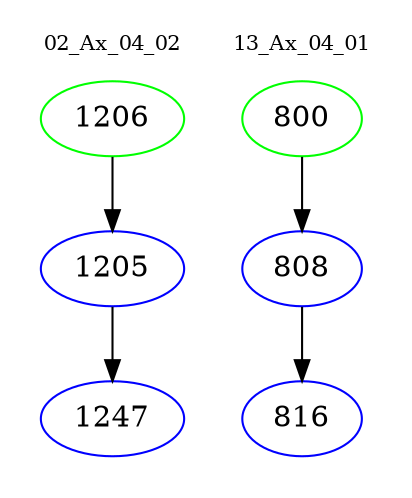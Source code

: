 digraph{
subgraph cluster_0 {
color = white
label = "02_Ax_04_02";
fontsize=10;
T0_1206 [label="1206", color="green"]
T0_1206 -> T0_1205 [color="black"]
T0_1205 [label="1205", color="blue"]
T0_1205 -> T0_1247 [color="black"]
T0_1247 [label="1247", color="blue"]
}
subgraph cluster_1 {
color = white
label = "13_Ax_04_01";
fontsize=10;
T1_800 [label="800", color="green"]
T1_800 -> T1_808 [color="black"]
T1_808 [label="808", color="blue"]
T1_808 -> T1_816 [color="black"]
T1_816 [label="816", color="blue"]
}
}
